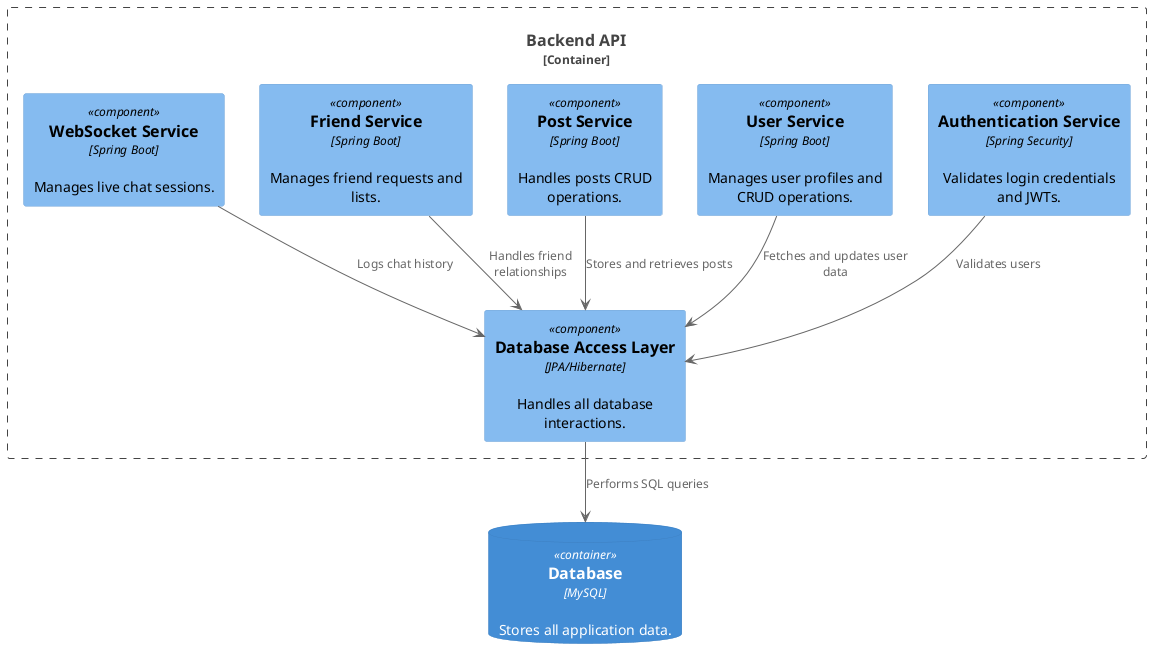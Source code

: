 @startuml
!include <C4/C4_Component>

Container_Boundary(backend, "Backend API") {
    Component(authService, "Authentication Service", "Spring Security", "Validates login credentials and JWTs.")
    Component(userService, "User Service", "Spring Boot", "Manages user profiles and CRUD operations.")
    Component(postService, "Post Service", "Spring Boot", "Handles posts CRUD operations.")
    Component(friendService, "Friend Service", "Spring Boot", "Manages friend requests and lists.")
    Component(webSocketService, "WebSocket Service", "Spring Boot", "Manages live chat sessions.")
    Component(dbAccess, "Database Access Layer", "JPA/Hibernate", "Handles all database interactions.")
}

ContainerDb(database, "Database", "MySQL", "Stores all application data.")

' Relationships
authService -down-> dbAccess : "Validates users"
userService -down-> dbAccess : "Fetches and updates user data"
postService -down-> dbAccess : "Stores and retrieves posts"
friendService -down-> dbAccess : "Handles friend relationships"
webSocketService -down-> dbAccess : "Logs chat history"
dbAccess -down-> database : "Performs SQL queries"
@enduml
